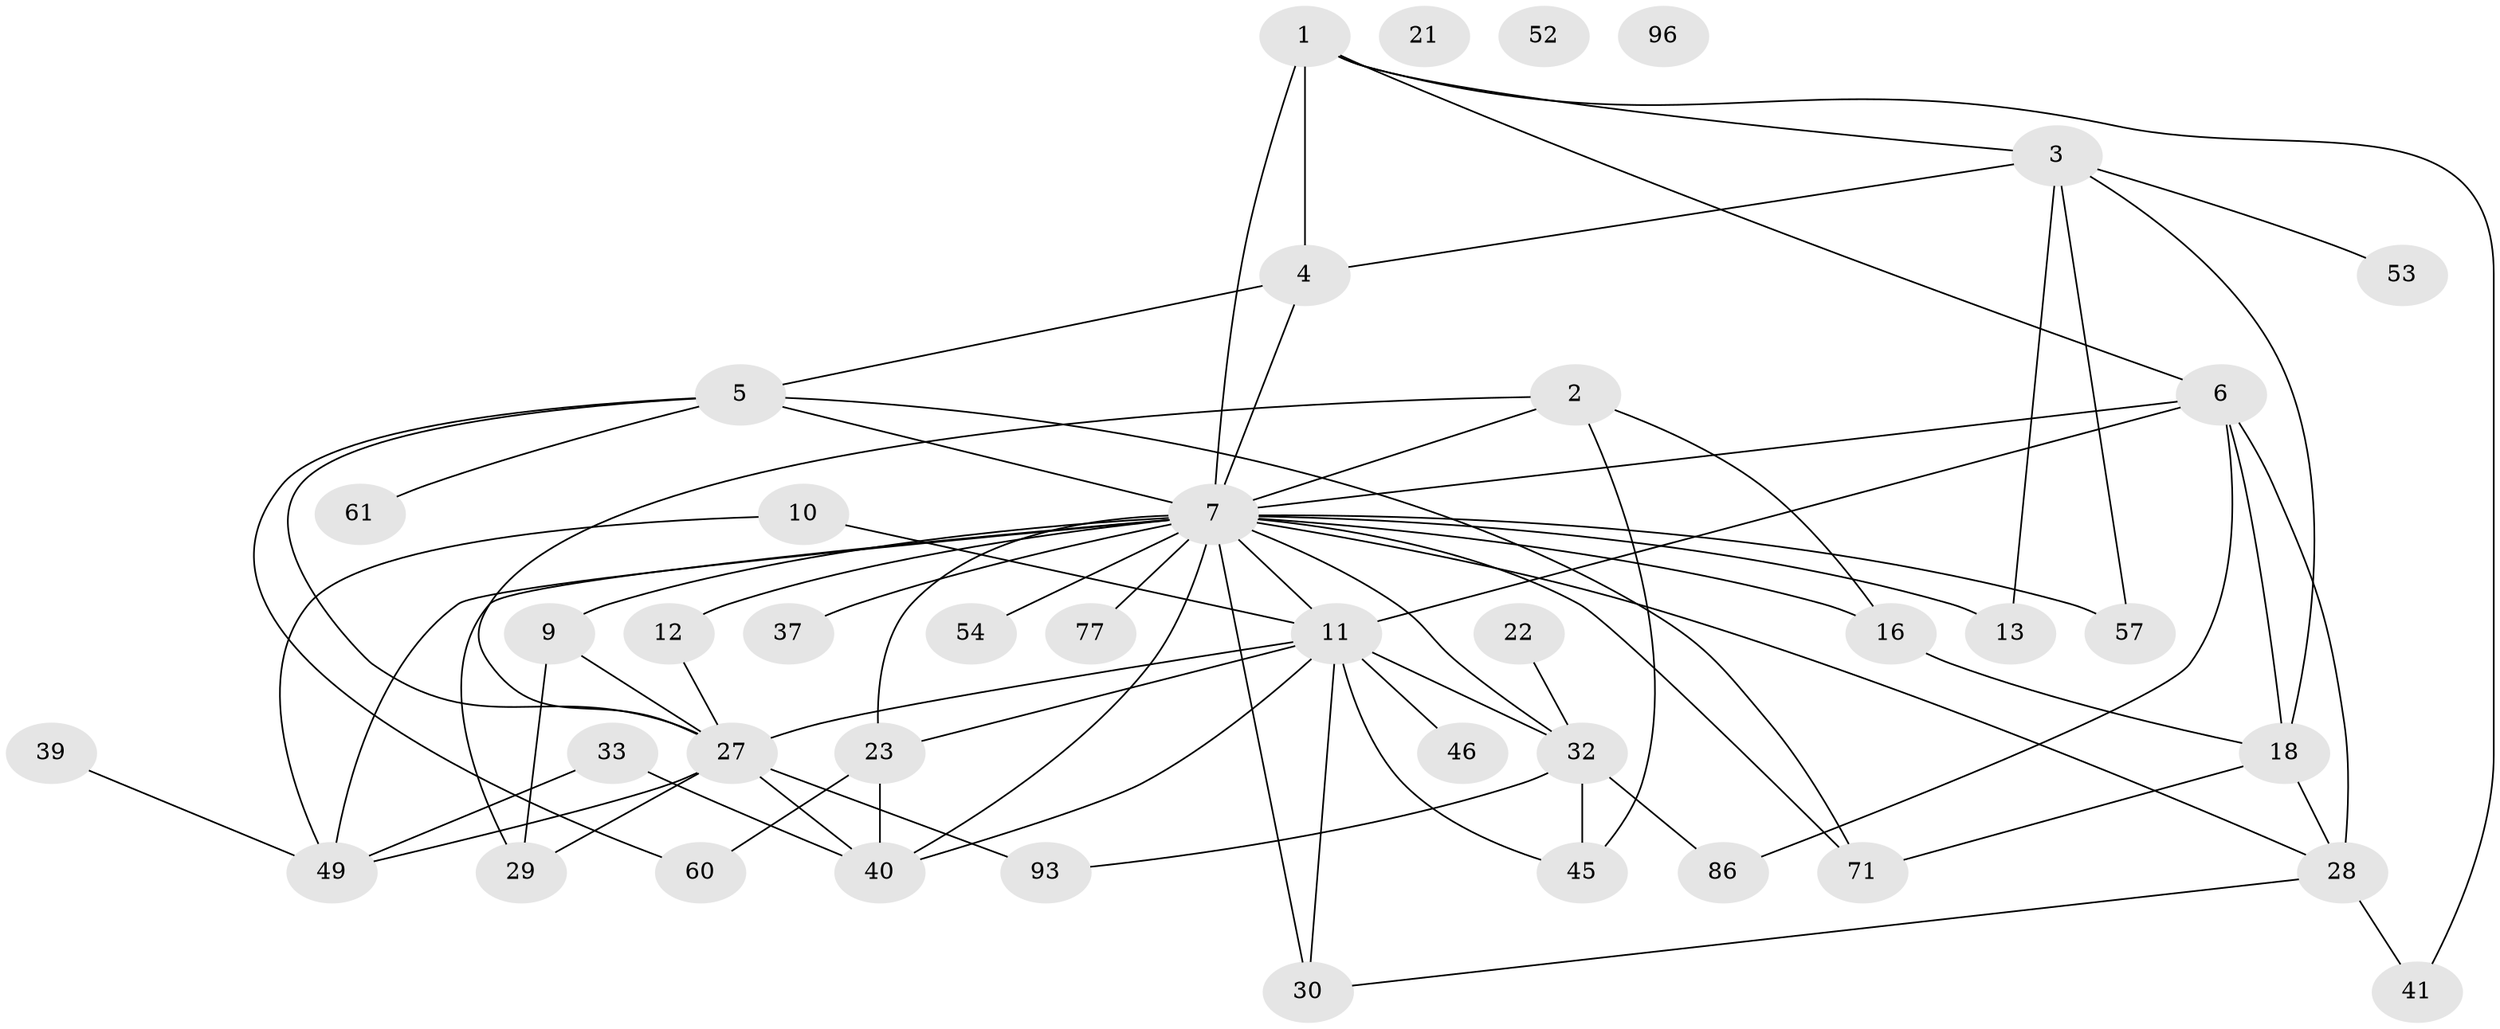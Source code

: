 // original degree distribution, {2: 0.2549019607843137, 3: 0.2647058823529412, 1: 0.1568627450980392, 5: 0.11764705882352941, 4: 0.13725490196078433, 6: 0.0196078431372549, 7: 0.00980392156862745, 0: 0.029411764705882353, 8: 0.00980392156862745}
// Generated by graph-tools (version 1.1) at 2025/16/03/04/25 18:16:38]
// undirected, 41 vertices, 73 edges
graph export_dot {
graph [start="1"]
  node [color=gray90,style=filled];
  1 [super="+44+14"];
  2 [super="+76+47+15"];
  3 [super="+20"];
  4 [super="+26"];
  5 [super="+35+55+48"];
  6 [super="+24"];
  7 [super="+80+8+66"];
  9 [super="+73"];
  10 [super="+64"];
  11 [super="+72+68"];
  12;
  13;
  16 [super="+34"];
  18 [super="+19+25+59"];
  21;
  22 [super="+89"];
  23 [super="+92+62"];
  27 [super="+83"];
  28 [super="+69"];
  29;
  30 [super="+63"];
  32 [super="+42+84"];
  33;
  37 [super="+67"];
  39;
  40 [super="+98+75"];
  41 [super="+100"];
  45 [super="+65+58"];
  46;
  49 [super="+70"];
  52;
  53;
  54;
  57;
  60;
  61;
  71;
  77;
  86;
  93 [super="+99"];
  96;
  1 -- 6;
  1 -- 3;
  1 -- 4;
  1 -- 41;
  1 -- 7 [weight=3];
  2 -- 16;
  2 -- 45;
  2 -- 7;
  2 -- 27;
  3 -- 4;
  3 -- 53;
  3 -- 57;
  3 -- 13;
  3 -- 18;
  4 -- 7;
  4 -- 5;
  5 -- 27 [weight=2];
  5 -- 61;
  5 -- 60;
  5 -- 71;
  5 -- 7 [weight=2];
  6 -- 28 [weight=2];
  6 -- 86;
  6 -- 7;
  6 -- 11;
  6 -- 18;
  7 -- 16;
  7 -- 28;
  7 -- 71;
  7 -- 12;
  7 -- 13;
  7 -- 77;
  7 -- 23;
  7 -- 29;
  7 -- 37;
  7 -- 40;
  7 -- 54;
  7 -- 57;
  7 -- 49 [weight=3];
  7 -- 30;
  7 -- 32;
  7 -- 9;
  7 -- 11;
  9 -- 27;
  9 -- 29;
  10 -- 11;
  10 -- 49;
  11 -- 32;
  11 -- 27 [weight=2];
  11 -- 30;
  11 -- 23;
  11 -- 40;
  11 -- 45;
  11 -- 46;
  12 -- 27;
  16 -- 18;
  18 -- 28;
  18 -- 71;
  22 -- 32;
  23 -- 40;
  23 -- 60;
  27 -- 93;
  27 -- 29;
  27 -- 40;
  27 -- 49;
  28 -- 41;
  28 -- 30;
  32 -- 86;
  32 -- 93;
  32 -- 45;
  33 -- 40;
  33 -- 49;
  39 -- 49;
}
